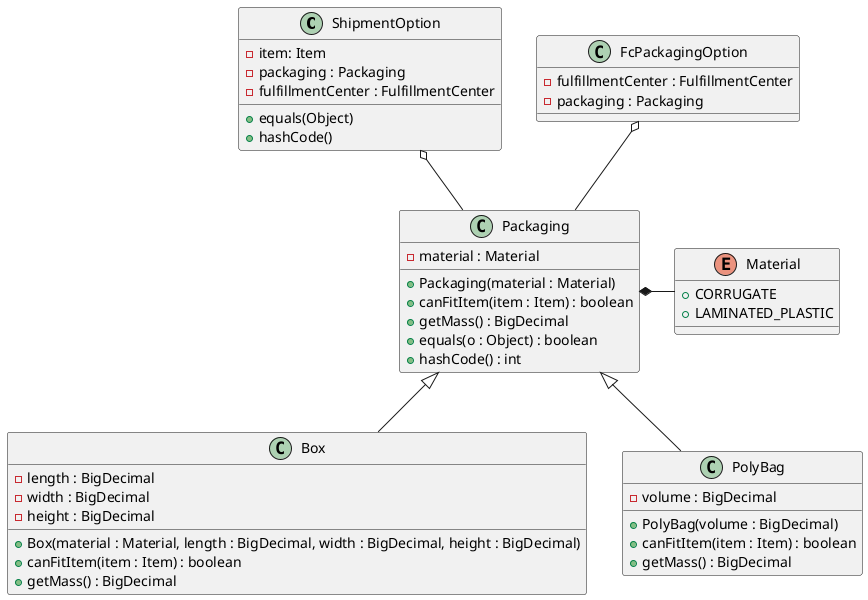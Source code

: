 @startuml

class ShipmentOption {
  -item: Item
  -packaging : Packaging
  -fulfillmentCenter : FulfillmentCenter
  +equals(Object)
  +hashCode()
}

class FcPackagingOption {
  -fulfillmentCenter : FulfillmentCenter
  -packaging : Packaging
}

class Packaging {
    -material : Material
    +Packaging(material : Material)
    +canFitItem(item : Item) : boolean
    +getMass() : BigDecimal
    +equals(o : Object) : boolean
    +hashCode() : int
}

class Box {
    -length : BigDecimal
    -width : BigDecimal
    -height : BigDecimal
    +Box(material : Material, length : BigDecimal, width : BigDecimal, height : BigDecimal)
    +canFitItem(item : Item) : boolean
    +getMass() : BigDecimal
}

class PolyBag {
    -volume : BigDecimal
    +PolyBag(volume : BigDecimal)
    +canFitItem(item : Item) : boolean
    +getMass() : BigDecimal
}

enum Material {
    +CORRUGATE
    +LAMINATED_PLASTIC
}

FcPackagingOption o-- Packaging
ShipmentOption o-- Packaging
Packaging <|-- Box
Packaging <|-- PolyBag
Packaging *- Material
@enduml